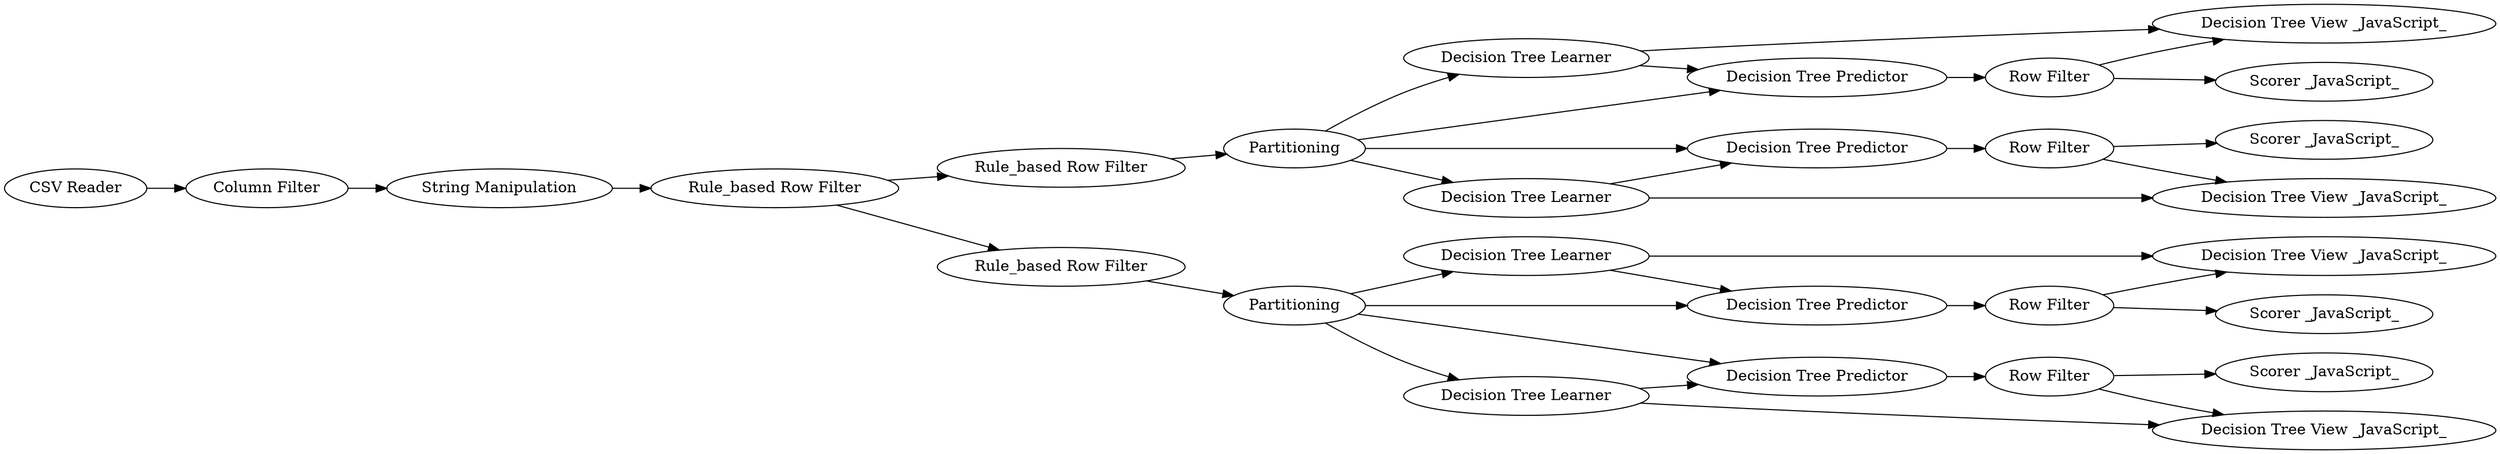 digraph {
	42 -> 44
	44 -> 57
	44 -> 43
	54 -> 59
	3 -> 41
	56 -> 58
	4 -> 39
	2 -> 45
	47 -> 55
	55 -> 48
	39 -> 41
	29 -> 47
	52 -> 54
	55 -> 52
	2 -> 4
	46 -> 2
	29 -> 46
	39 -> 37
	56 -> 48
	55 -> 56
	9 -> 27
	55 -> 53
	50 -> 58
	45 -> 42
	53 -> 52
	48 -> 50
	53 -> 59
	2 -> 42
	45 -> 57
	50 -> 49
	54 -> 51
	38 -> 9
	3 -> 4
	2 -> 3
	27 -> 29
	27 [label="String Manipulation"]
	57 [label="Decision Tree View _JavaScript_"]
	55 [label=Partitioning]
	9 [label="Column Filter"]
	45 [label="Decision Tree Learner"]
	52 [label="Decision Tree Predictor"]
	58 [label="Decision Tree View _JavaScript_"]
	3 [label="Decision Tree Learner"]
	49 [label="Scorer _JavaScript_"]
	41 [label="Decision Tree View _JavaScript_"]
	51 [label="Scorer _JavaScript_"]
	56 [label="Decision Tree Learner"]
	54 [label="Row Filter"]
	59 [label="Decision Tree View _JavaScript_"]
	48 [label="Decision Tree Predictor"]
	50 [label="Row Filter"]
	42 [label="Decision Tree Predictor"]
	53 [label="Decision Tree Learner"]
	4 [label="Decision Tree Predictor"]
	47 [label="Rule_based Row Filter"]
	38 [label="CSV Reader"]
	43 [label="Scorer _JavaScript_"]
	44 [label="Row Filter"]
	29 [label="Rule_based Row Filter"]
	46 [label="Rule_based Row Filter"]
	39 [label="Row Filter"]
	2 [label=Partitioning]
	37 [label="Scorer _JavaScript_"]
	rankdir=LR
}
